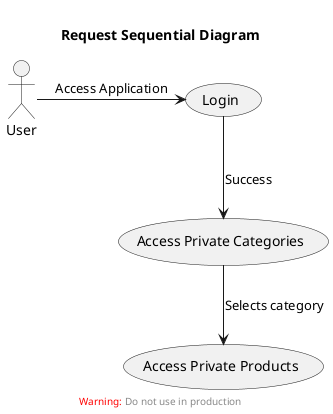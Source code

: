 @startuml request-seq-uml

' left to right direction

header 

endheader

title Request Sequential Diagram

footer
<font color=red>Warning:</font> Do not use in production
endfooter


actor User

usecase Login
usecase "Access Private Categories" as Categories
usecase "Access Private Products" as Products

User -> Login : Access Application
Login --> Categories : Success
Categories --> Products : Selects category

@enduml
